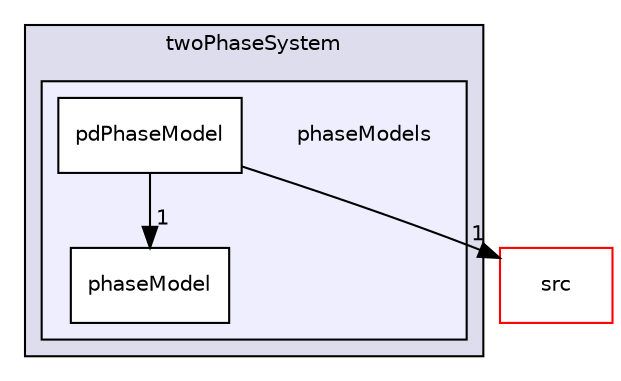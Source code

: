 digraph "phaseModels" {
  bgcolor=transparent;
  compound=true
  node [ fontsize="10", fontname="Helvetica"];
  edge [ labelfontsize="10", labelfontname="Helvetica"];
  subgraph clusterdir_4214d8daecc7d2736d3695296b6bac1f {
    graph [ bgcolor="#ddddee", pencolor="black", label="twoPhaseSystem" fontname="Helvetica", fontsize="10", URL="dir_4214d8daecc7d2736d3695296b6bac1f.html"]
  subgraph clusterdir_87d171f7bfdc07950ef56fb348437563 {
    graph [ bgcolor="#eeeeff", pencolor="black", label="" URL="dir_87d171f7bfdc07950ef56fb348437563.html"];
    dir_87d171f7bfdc07950ef56fb348437563 [shape=plaintext label="phaseModels"];
    dir_e6b25a0f464c08f76b889f64a05e1444 [shape=box label="pdPhaseModel" color="black" fillcolor="white" style="filled" URL="dir_e6b25a0f464c08f76b889f64a05e1444.html"];
    dir_fd1350869461a04d39a74f29adaea2a5 [shape=box label="phaseModel" color="black" fillcolor="white" style="filled" URL="dir_fd1350869461a04d39a74f29adaea2a5.html"];
  }
  }
  dir_68267d1309a1af8e8297ef4c3efbcdba [shape=box label="src" color="red" URL="dir_68267d1309a1af8e8297ef4c3efbcdba.html"];
  dir_e6b25a0f464c08f76b889f64a05e1444->dir_68267d1309a1af8e8297ef4c3efbcdba [headlabel="1", labeldistance=1.5 headhref="dir_000178_000000.html"];
  dir_e6b25a0f464c08f76b889f64a05e1444->dir_fd1350869461a04d39a74f29adaea2a5 [headlabel="1", labeldistance=1.5 headhref="dir_000178_000144.html"];
}
